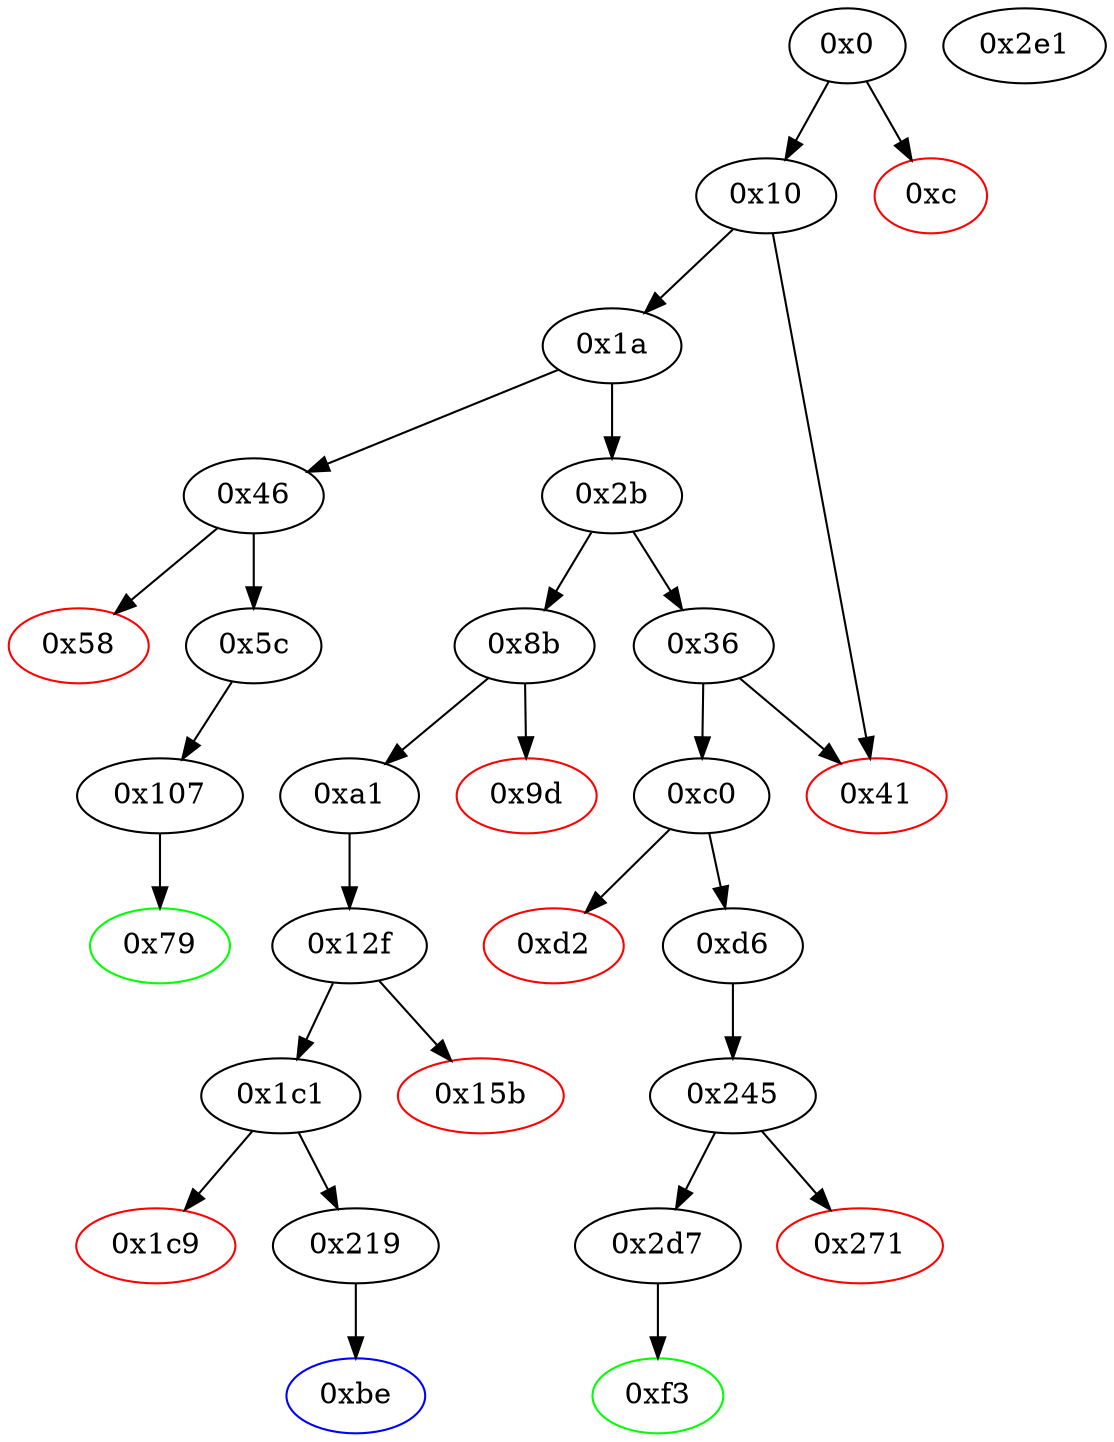strict digraph "" {
"0x10" [fillcolor=white, id="0x10", style=filled, tooltip="Block 0x10\n[0x10:0x19]\n---\nPredecessors: [0x0]\nSuccessors: [0x1a, 0x41]\n---\n0x10 JUMPDEST\n0x11 POP\n0x12 PUSH1 0x4\n0x14 CALLDATASIZE\n0x15 LT\n0x16 PUSH2 0x41\n0x19 JUMPI\n---\n0x10: JUMPDEST \n0x12: V6 = 0x4\n0x14: V7 = CALLDATASIZE\n0x15: V8 = LT V7 0x4\n0x16: V9 = 0x41\n0x19: JUMPI 0x41 V8\n---\nEntry stack: [V2]\nStack pops: 1\nStack additions: []\nExit stack: []\n\nDef sites:\nV2: {0x0.0x5}\n"];
"0xd2" [color=red, fillcolor=white, id="0xd2", style=filled, tooltip="Block 0xd2\n[0xd2:0xd5]\n---\nPredecessors: [0xc0]\nSuccessors: []\n---\n0xd2 PUSH1 0x0\n0xd4 DUP1\n0xd5 REVERT\n---\n0xd2: V64 = 0x0\n0xd5: REVERT 0x0 0x0\n---\nEntry stack: [V13, 0xf3, 0x4, V59]\nStack pops: 0\nStack additions: []\nExit stack: [V13, 0xf3, 0x4, V59]\n\nDef sites:\nV13: {0x1a.0x1f}\n0xf3: {0xc0.0xc1}\n0x4: {0xc0.0xc4}\nV59: {0xc0.0xc8}\n"];
"0x5c" [fillcolor=white, id="0x5c", style=filled, tooltip="Block 0x5c\n[0x5c:0x78]\n---\nPredecessors: [0x46]\nSuccessors: [0x107]\n---\n0x5c JUMPDEST\n0x5d POP\n0x5e CALLDATALOAD\n0x5f PUSH20 0xffffffffffffffffffffffffffffffffffffffff\n0x74 AND\n0x75 PUSH2 0x107\n0x78 JUMP\n---\n0x5c: JUMPDEST \n0x5e: V33 = CALLDATALOAD 0x4\n0x5f: V34 = 0xffffffffffffffffffffffffffffffffffffffff\n0x74: V35 = AND 0xffffffffffffffffffffffffffffffffffffffff V33\n0x75: V36 = 0x107\n0x78: JUMP 0x107\n---\nEntry stack: [V13, 0x79, 0x4, V27]\nStack pops: 2\nStack additions: [V35]\nExit stack: [V13, 0x79, V35]\n\nDef sites:\nV13: {0x1a.0x1f}\n0x79: {0x46.0x47}\n0x4: {0x46.0x4a}\nV27: {0x46.0x4e}\n"];
"0x2e1" [fillcolor=white, id="0x2e1", style=filled, tooltip="Block 0x2e1\n[0x2e1:0x346]\n---\nPredecessors: []\nSuccessors: []\n---\n0x2e1 INVALID\n0x2e2 SLOAD\n0x2e3 PUSH2 0x7267\n0x2e6 PUSH6 0x742063757272\n0x2ed PUSH6 0x6e746c792068\n0x2f4 PUSH2 0x7320\n0x2f7 PUSH15 0x6f2072756e74696d6520636f64652e\n0x307 LOG2\n0x308 PUSH6 0x627a7a723158\n0x30f SHA3\n0x310 SMOD\n0x311 DUP3\n0x312 PUSH27 0x1ee6619eec427005a48b2e311124aaec12d098f5013339b2dfbc9c\n0x32e MISSING 0xbb\n0x32f PUSH23 0x64736f6c634300050b0032\n---\n0x2e1: INVALID \n0x2e2: V162 = S[S0]\n0x2e3: V163 = 0x7267\n0x2e6: V164 = 0x742063757272\n0x2ed: V165 = 0x6e746c792068\n0x2f4: V166 = 0x7320\n0x2f7: V167 = 0x6f2072756e74696d6520636f64652e\n0x307: LOG 0x6f2072756e74696d6520636f64652e 0x7320 0x6e746c792068 0x742063757272\n0x308: V168 = 0x627a7a723158\n0x30f: V169 = SHA3 0x627a7a723158 0x7267\n0x310: V170 = SMOD V169 V162\n0x312: V171 = 0x1ee6619eec427005a48b2e311124aaec12d098f5013339b2dfbc9c\n0x32e: MISSING 0xbb\n0x32f: V172 = 0x64736f6c634300050b0032\n---\nEntry stack: []\nStack pops: 0\nStack additions: [0x1ee6619eec427005a48b2e311124aaec12d098f5013339b2dfbc9c, S2, V170, S1, S2, 0x64736f6c634300050b0032]\nExit stack: []\n\nDef sites:\n"];
"0x1a" [fillcolor=white, id="0x1a", style=filled, tooltip="Block 0x1a\n[0x1a:0x2a]\n---\nPredecessors: [0x10]\nSuccessors: [0x2b, 0x46]\n---\n0x1a PUSH1 0x0\n0x1c CALLDATALOAD\n0x1d PUSH1 0xe0\n0x1f SHR\n0x20 DUP1\n0x21 PUSH4 0x1f6930f4\n0x26 EQ\n0x27 PUSH2 0x46\n0x2a JUMPI\n---\n0x1a: V10 = 0x0\n0x1c: V11 = CALLDATALOAD 0x0\n0x1d: V12 = 0xe0\n0x1f: V13 = SHR 0xe0 V11\n0x21: V14 = 0x1f6930f4\n0x26: V15 = EQ 0x1f6930f4 V13\n0x27: V16 = 0x46\n0x2a: JUMPI 0x46 V15\n---\nEntry stack: []\nStack pops: 0\nStack additions: [V13]\nExit stack: [V13]\n\nDef sites:\n"];
"0x12f" [fillcolor=white, id="0x12f", style=filled, tooltip="Block 0x12f\n[0x12f:0x15a]\n---\nPredecessors: [0xa1]\nSuccessors: [0x15b, 0x1c1]\n---\n0x12f JUMPDEST\n0x130 PUSH20 0xffffffffffffffffffffffffffffffffffffffff\n0x145 DUP2\n0x146 AND\n0x147 PUSH1 0x0\n0x149 SWAP1\n0x14a DUP2\n0x14b MSTORE\n0x14c PUSH1 0x20\n0x14e DUP2\n0x14f SWAP1\n0x150 MSTORE\n0x151 PUSH1 0x40\n0x153 SWAP1\n0x154 SHA3\n0x155 SLOAD\n0x156 ISZERO\n0x157 PUSH2 0x1c1\n0x15a JUMPI\n---\n0x12f: JUMPDEST \n0x130: V84 = 0xffffffffffffffffffffffffffffffffffffffff\n0x146: V85 = AND V54 0xffffffffffffffffffffffffffffffffffffffff\n0x147: V86 = 0x0\n0x14b: M[0x0] = V85\n0x14c: V87 = 0x20\n0x150: M[0x20] = 0x0\n0x151: V88 = 0x40\n0x154: V89 = SHA3 0x0 0x40\n0x155: V90 = S[V89]\n0x156: V91 = ISZERO V90\n0x157: V92 = 0x1c1\n0x15a: JUMPI 0x1c1 V91\n---\nEntry stack: [V13, 0xbe, V54]\nStack pops: 1\nStack additions: [S0]\nExit stack: [V13, 0xbe, V54]\n\nDef sites:\nV13: {0x1a.0x1f}\n0xbe: {0x8b.0x8c}\nV54: {0xa1.0xb9}\n"];
"0x1c9" [color=red, fillcolor=white, id="0x1c9", style=filled, tooltip="Block 0x1c9\n[0x1c9:0x218]\n---\nPredecessors: [0x1c1]\nSuccessors: []\n---\n0x1c9 PUSH1 0x40\n0x1cb MLOAD\n0x1cc PUSH32 0x8c379a000000000000000000000000000000000000000000000000000000000\n0x1ed DUP2\n0x1ee MSTORE\n0x1ef PUSH1 0x4\n0x1f1 ADD\n0x1f2 DUP1\n0x1f3 DUP1\n0x1f4 PUSH1 0x20\n0x1f6 ADD\n0x1f7 DUP3\n0x1f8 DUP2\n0x1f9 SUB\n0x1fa DUP3\n0x1fb MSTORE\n0x1fc PUSH1 0x25\n0x1fe DUP2\n0x1ff MSTORE\n0x200 PUSH1 0x20\n0x202 ADD\n0x203 DUP1\n0x204 PUSH2 0x2e2\n0x207 PUSH1 0x25\n0x209 SWAP2\n0x20a CODECOPY\n0x20b PUSH1 0x40\n0x20d ADD\n0x20e SWAP2\n0x20f POP\n0x210 POP\n0x211 PUSH1 0x40\n0x213 MLOAD\n0x214 DUP1\n0x215 SWAP2\n0x216 SUB\n0x217 SWAP1\n0x218 REVERT\n---\n0x1c9: V111 = 0x40\n0x1cb: V112 = M[0x40]\n0x1cc: V113 = 0x8c379a000000000000000000000000000000000000000000000000000000000\n0x1ee: M[V112] = 0x8c379a000000000000000000000000000000000000000000000000000000000\n0x1ef: V114 = 0x4\n0x1f1: V115 = ADD 0x4 V112\n0x1f4: V116 = 0x20\n0x1f6: V117 = ADD 0x20 V115\n0x1f9: V118 = SUB V117 V115\n0x1fb: M[V115] = V118\n0x1fc: V119 = 0x25\n0x1ff: M[V117] = 0x25\n0x200: V120 = 0x20\n0x202: V121 = ADD 0x20 V117\n0x204: V122 = 0x2e2\n0x207: V123 = 0x25\n0x20a: CODECOPY V121 0x2e2 0x25\n0x20b: V124 = 0x40\n0x20d: V125 = ADD 0x40 V121\n0x211: V126 = 0x40\n0x213: V127 = M[0x40]\n0x216: V128 = SUB V125 V127\n0x218: REVERT V127 V128\n---\nEntry stack: [V13, 0xbe, V54, V109]\nStack pops: 0\nStack additions: []\nExit stack: [V13, 0xbe, V54, V109]\n\nDef sites:\nV13: {0x1a.0x1f}\n0xbe: {0x8b.0x8c}\nV54: {0xa1.0xb9}\nV109: {0x1c1.0x1c3}\n"];
"0x2d7" [fillcolor=white, id="0x2d7", style=filled, tooltip="Block 0x2d7\n[0x2d7:0x2e0]\n---\nPredecessors: [0x245]\nSuccessors: [0xf3]\n---\n0x2d7 JUMPDEST\n0x2d8 SWAP2\n0x2d9 EXTCODEHASH\n0x2da SWAP1\n0x2db SWAP2\n0x2dc EQ\n0x2dd SWAP2\n0x2de SWAP1\n0x2df POP\n0x2e0 JUMP\n---\n0x2d7: JUMPDEST \n0x2d9: V160 = EXTCODEHASH V67\n0x2dc: V161 = EQ V142 V160\n0x2e0: JUMP 0xf3\n---\nEntry stack: [V13, 0xf3, V67, 0x0, V142]\nStack pops: 4\nStack additions: [V161]\nExit stack: [V13, V161]\n\nDef sites:\nV13: {0x1a.0x1f}\n0xf3: {0xc0.0xc1}\nV67: {0xd6.0xee}\n0x0: {0x245.0x25d}\nV142: {0x245.0x26b}\n"];
"0xbe" [color=blue, fillcolor=white, id="0xbe", style=filled, tooltip="Block 0xbe\n[0xbe:0xbf]\n---\nPredecessors: [0x219]\nSuccessors: []\n---\n0xbe JUMPDEST\n0xbf STOP\n---\n0xbe: JUMPDEST \n0xbf: STOP \n---\nEntry stack: [V13]\nStack pops: 0\nStack additions: []\nExit stack: [V13]\n\nDef sites:\nV13: {0x1a.0x1f}\n"];
"0x2b" [fillcolor=white, id="0x2b", style=filled, tooltip="Block 0x2b\n[0x2b:0x35]\n---\nPredecessors: [0x1a]\nSuccessors: [0x36, 0x8b]\n---\n0x2b DUP1\n0x2c PUSH4 0x2ee054d3\n0x31 EQ\n0x32 PUSH2 0x8b\n0x35 JUMPI\n---\n0x2c: V17 = 0x2ee054d3\n0x31: V18 = EQ 0x2ee054d3 V13\n0x32: V19 = 0x8b\n0x35: JUMPI 0x8b V18\n---\nEntry stack: [V13]\nStack pops: 1\nStack additions: [S0]\nExit stack: [V13]\n\nDef sites:\nV13: {0x1a.0x1f}\n"];
"0x36" [fillcolor=white, id="0x36", style=filled, tooltip="Block 0x36\n[0x36:0x40]\n---\nPredecessors: [0x2b]\nSuccessors: [0x41, 0xc0]\n---\n0x36 DUP1\n0x37 PUSH4 0x641f359f\n0x3c EQ\n0x3d PUSH2 0xc0\n0x40 JUMPI\n---\n0x37: V20 = 0x641f359f\n0x3c: V21 = EQ 0x641f359f V13\n0x3d: V22 = 0xc0\n0x40: JUMPI 0xc0 V21\n---\nEntry stack: [V13]\nStack pops: 1\nStack additions: [S0]\nExit stack: [V13]\n\nDef sites:\nV13: {0x1a.0x1f}\n"];
"0x58" [color=red, fillcolor=white, id="0x58", style=filled, tooltip="Block 0x58\n[0x58:0x5b]\n---\nPredecessors: [0x46]\nSuccessors: []\n---\n0x58 PUSH1 0x0\n0x5a DUP1\n0x5b REVERT\n---\n0x58: V32 = 0x0\n0x5b: REVERT 0x0 0x0\n---\nEntry stack: [V13, 0x79, 0x4, V27]\nStack pops: 0\nStack additions: []\nExit stack: [V13, 0x79, 0x4, V27]\n\nDef sites:\nV13: {0x1a.0x1f}\n0x79: {0x46.0x47}\n0x4: {0x46.0x4a}\nV27: {0x46.0x4e}\n"];
"0x107" [fillcolor=white, id="0x107", style=filled, tooltip="Block 0x107\n[0x107:0x12e]\n---\nPredecessors: [0x5c]\nSuccessors: [0x79]\n---\n0x107 JUMPDEST\n0x108 PUSH20 0xffffffffffffffffffffffffffffffffffffffff\n0x11d AND\n0x11e PUSH1 0x0\n0x120 SWAP1\n0x121 DUP2\n0x122 MSTORE\n0x123 PUSH1 0x20\n0x125 DUP2\n0x126 SWAP1\n0x127 MSTORE\n0x128 PUSH1 0x40\n0x12a SWAP1\n0x12b SHA3\n0x12c SLOAD\n0x12d SWAP1\n0x12e JUMP\n---\n0x107: JUMPDEST \n0x108: V77 = 0xffffffffffffffffffffffffffffffffffffffff\n0x11d: V78 = AND 0xffffffffffffffffffffffffffffffffffffffff V35\n0x11e: V79 = 0x0\n0x122: M[0x0] = V78\n0x123: V80 = 0x20\n0x127: M[0x20] = 0x0\n0x128: V81 = 0x40\n0x12b: V82 = SHA3 0x0 0x40\n0x12c: V83 = S[V82]\n0x12e: JUMP 0x79\n---\nEntry stack: [V13, 0x79, V35]\nStack pops: 2\nStack additions: [V83]\nExit stack: [V13, V83]\n\nDef sites:\nV13: {0x1a.0x1f}\n0x79: {0x46.0x47}\nV35: {0x5c.0x74}\n"];
"0x9d" [color=red, fillcolor=white, id="0x9d", style=filled, tooltip="Block 0x9d\n[0x9d:0xa0]\n---\nPredecessors: [0x8b]\nSuccessors: []\n---\n0x9d PUSH1 0x0\n0x9f DUP1\n0xa0 REVERT\n---\n0x9d: V51 = 0x0\n0xa0: REVERT 0x0 0x0\n---\nEntry stack: [V13, 0xbe, 0x4, V46]\nStack pops: 0\nStack additions: []\nExit stack: [V13, 0xbe, 0x4, V46]\n\nDef sites:\nV13: {0x1a.0x1f}\n0xbe: {0x8b.0x8c}\n0x4: {0x8b.0x8f}\nV46: {0x8b.0x93}\n"];
"0x245" [fillcolor=white, id="0x245", style=filled, tooltip="Block 0x245\n[0x245:0x270]\n---\nPredecessors: [0xd6]\nSuccessors: [0x271, 0x2d7]\n---\n0x245 JUMPDEST\n0x246 PUSH20 0xffffffffffffffffffffffffffffffffffffffff\n0x25b DUP2\n0x25c AND\n0x25d PUSH1 0x0\n0x25f SWAP1\n0x260 DUP2\n0x261 MSTORE\n0x262 PUSH1 0x20\n0x264 DUP2\n0x265 SWAP1\n0x266 MSTORE\n0x267 PUSH1 0x40\n0x269 DUP2\n0x26a SHA3\n0x26b SLOAD\n0x26c DUP1\n0x26d PUSH2 0x2d7\n0x270 JUMPI\n---\n0x245: JUMPDEST \n0x246: V136 = 0xffffffffffffffffffffffffffffffffffffffff\n0x25c: V137 = AND V67 0xffffffffffffffffffffffffffffffffffffffff\n0x25d: V138 = 0x0\n0x261: M[0x0] = V137\n0x262: V139 = 0x20\n0x266: M[0x20] = 0x0\n0x267: V140 = 0x40\n0x26a: V141 = SHA3 0x0 0x40\n0x26b: V142 = S[V141]\n0x26d: V143 = 0x2d7\n0x270: JUMPI 0x2d7 V142\n---\nEntry stack: [V13, 0xf3, V67]\nStack pops: 1\nStack additions: [S0, 0x0, V142]\nExit stack: [V13, 0xf3, V67, 0x0, V142]\n\nDef sites:\nV13: {0x1a.0x1f}\n0xf3: {0xc0.0xc1}\nV67: {0xd6.0xee}\n"];
"0x41" [color=red, fillcolor=white, id="0x41", style=filled, tooltip="Block 0x41\n[0x41:0x45]\n---\nPredecessors: [0x10, 0x36]\nSuccessors: []\n---\n0x41 JUMPDEST\n0x42 PUSH1 0x0\n0x44 DUP1\n0x45 REVERT\n---\n0x41: JUMPDEST \n0x42: V23 = 0x0\n0x45: REVERT 0x0 0x0\n---\nEntry stack: [V13]\nStack pops: 0\nStack additions: []\nExit stack: [V13]\n\nDef sites:\nV13: {0x1a.0x1f}\n"];
"0x46" [fillcolor=white, id="0x46", style=filled, tooltip="Block 0x46\n[0x46:0x57]\n---\nPredecessors: [0x1a]\nSuccessors: [0x58, 0x5c]\n---\n0x46 JUMPDEST\n0x47 PUSH2 0x79\n0x4a PUSH1 0x4\n0x4c DUP1\n0x4d CALLDATASIZE\n0x4e SUB\n0x4f PUSH1 0x20\n0x51 DUP2\n0x52 LT\n0x53 ISZERO\n0x54 PUSH2 0x5c\n0x57 JUMPI\n---\n0x46: JUMPDEST \n0x47: V24 = 0x79\n0x4a: V25 = 0x4\n0x4d: V26 = CALLDATASIZE\n0x4e: V27 = SUB V26 0x4\n0x4f: V28 = 0x20\n0x52: V29 = LT V27 0x20\n0x53: V30 = ISZERO V29\n0x54: V31 = 0x5c\n0x57: JUMPI 0x5c V30\n---\nEntry stack: [V13]\nStack pops: 0\nStack additions: [0x79, 0x4, V27]\nExit stack: [V13, 0x79, 0x4, V27]\n\nDef sites:\nV13: {0x1a.0x1f}\n"];
"0x8b" [fillcolor=white, id="0x8b", style=filled, tooltip="Block 0x8b\n[0x8b:0x9c]\n---\nPredecessors: [0x2b]\nSuccessors: [0x9d, 0xa1]\n---\n0x8b JUMPDEST\n0x8c PUSH2 0xbe\n0x8f PUSH1 0x4\n0x91 DUP1\n0x92 CALLDATASIZE\n0x93 SUB\n0x94 PUSH1 0x20\n0x96 DUP2\n0x97 LT\n0x98 ISZERO\n0x99 PUSH2 0xa1\n0x9c JUMPI\n---\n0x8b: JUMPDEST \n0x8c: V43 = 0xbe\n0x8f: V44 = 0x4\n0x92: V45 = CALLDATASIZE\n0x93: V46 = SUB V45 0x4\n0x94: V47 = 0x20\n0x97: V48 = LT V46 0x20\n0x98: V49 = ISZERO V48\n0x99: V50 = 0xa1\n0x9c: JUMPI 0xa1 V49\n---\nEntry stack: [V13]\nStack pops: 0\nStack additions: [0xbe, 0x4, V46]\nExit stack: [V13, 0xbe, 0x4, V46]\n\nDef sites:\nV13: {0x1a.0x1f}\n"];
"0x271" [color=red, fillcolor=white, id="0x271", style=filled, tooltip="Block 0x271\n[0x271:0x2d6]\n---\nPredecessors: [0x245]\nSuccessors: []\n---\n0x271 PUSH1 0x40\n0x273 DUP1\n0x274 MLOAD\n0x275 PUSH32 0x8c379a000000000000000000000000000000000000000000000000000000000\n0x296 DUP2\n0x297 MSTORE\n0x298 PUSH1 0x20\n0x29a PUSH1 0x4\n0x29c DUP3\n0x29d ADD\n0x29e MSTORE\n0x29f PUSH1 0x1a\n0x2a1 PUSH1 0x24\n0x2a3 DUP3\n0x2a4 ADD\n0x2a5 MSTORE\n0x2a6 PUSH32 0x546172676574206e6f742079657420726567697374657265642e000000000000\n0x2c7 PUSH1 0x44\n0x2c9 DUP3\n0x2ca ADD\n0x2cb MSTORE\n0x2cc SWAP1\n0x2cd MLOAD\n0x2ce SWAP1\n0x2cf DUP2\n0x2d0 SWAP1\n0x2d1 SUB\n0x2d2 PUSH1 0x64\n0x2d4 ADD\n0x2d5 SWAP1\n0x2d6 REVERT\n---\n0x271: V144 = 0x40\n0x274: V145 = M[0x40]\n0x275: V146 = 0x8c379a000000000000000000000000000000000000000000000000000000000\n0x297: M[V145] = 0x8c379a000000000000000000000000000000000000000000000000000000000\n0x298: V147 = 0x20\n0x29a: V148 = 0x4\n0x29d: V149 = ADD V145 0x4\n0x29e: M[V149] = 0x20\n0x29f: V150 = 0x1a\n0x2a1: V151 = 0x24\n0x2a4: V152 = ADD V145 0x24\n0x2a5: M[V152] = 0x1a\n0x2a6: V153 = 0x546172676574206e6f742079657420726567697374657265642e000000000000\n0x2c7: V154 = 0x44\n0x2ca: V155 = ADD V145 0x44\n0x2cb: M[V155] = 0x546172676574206e6f742079657420726567697374657265642e000000000000\n0x2cd: V156 = M[0x40]\n0x2d1: V157 = SUB V145 V156\n0x2d2: V158 = 0x64\n0x2d4: V159 = ADD 0x64 V157\n0x2d6: REVERT V156 V159\n---\nEntry stack: [V13, 0xf3, V67, 0x0, V142]\nStack pops: 0\nStack additions: []\nExit stack: [V13, 0xf3, V67, 0x0, V142]\n\nDef sites:\nV13: {0x1a.0x1f}\n0xf3: {0xc0.0xc1}\nV67: {0xd6.0xee}\n0x0: {0x245.0x25d}\nV142: {0x245.0x26b}\n"];
"0xa1" [fillcolor=white, id="0xa1", style=filled, tooltip="Block 0xa1\n[0xa1:0xbd]\n---\nPredecessors: [0x8b]\nSuccessors: [0x12f]\n---\n0xa1 JUMPDEST\n0xa2 POP\n0xa3 CALLDATALOAD\n0xa4 PUSH20 0xffffffffffffffffffffffffffffffffffffffff\n0xb9 AND\n0xba PUSH2 0x12f\n0xbd JUMP\n---\n0xa1: JUMPDEST \n0xa3: V52 = CALLDATALOAD 0x4\n0xa4: V53 = 0xffffffffffffffffffffffffffffffffffffffff\n0xb9: V54 = AND 0xffffffffffffffffffffffffffffffffffffffff V52\n0xba: V55 = 0x12f\n0xbd: JUMP 0x12f\n---\nEntry stack: [V13, 0xbe, 0x4, V46]\nStack pops: 2\nStack additions: [V54]\nExit stack: [V13, 0xbe, V54]\n\nDef sites:\nV13: {0x1a.0x1f}\n0xbe: {0x8b.0x8c}\n0x4: {0x8b.0x8f}\nV46: {0x8b.0x93}\n"];
"0xf3" [color=green, fillcolor=white, id="0xf3", style=filled, tooltip="Block 0xf3\n[0xf3:0x106]\n---\nPredecessors: [0x2d7]\nSuccessors: []\n---\n0xf3 JUMPDEST\n0xf4 PUSH1 0x40\n0xf6 DUP1\n0xf7 MLOAD\n0xf8 SWAP2\n0xf9 ISZERO\n0xfa ISZERO\n0xfb DUP3\n0xfc MSTORE\n0xfd MLOAD\n0xfe SWAP1\n0xff DUP2\n0x100 SWAP1\n0x101 SUB\n0x102 PUSH1 0x20\n0x104 ADD\n0x105 SWAP1\n0x106 RETURN\n---\n0xf3: JUMPDEST \n0xf4: V69 = 0x40\n0xf7: V70 = M[0x40]\n0xf9: V71 = ISZERO V161\n0xfa: V72 = ISZERO V71\n0xfc: M[V70] = V72\n0xfd: V73 = M[0x40]\n0x101: V74 = SUB V70 V73\n0x102: V75 = 0x20\n0x104: V76 = ADD 0x20 V74\n0x106: RETURN V73 V76\n---\nEntry stack: [V13, V161]\nStack pops: 1\nStack additions: []\nExit stack: [V13]\n\nDef sites:\nV13: {0x1a.0x1f}\nV161: {0x2d7.0x2dc}\n"];
"0x219" [fillcolor=white, id="0x219", style=filled, tooltip="Block 0x219\n[0x219:0x244]\n---\nPredecessors: [0x1c1]\nSuccessors: [0xbe]\n---\n0x219 JUMPDEST\n0x21a POP\n0x21b PUSH20 0xffffffffffffffffffffffffffffffffffffffff\n0x230 DUP2\n0x231 AND\n0x232 PUSH1 0x0\n0x234 SWAP1\n0x235 DUP2\n0x236 MSTORE\n0x237 PUSH1 0x20\n0x239 DUP2\n0x23a SWAP1\n0x23b MSTORE\n0x23c PUSH1 0x40\n0x23e SWAP1\n0x23f SHA3\n0x240 SWAP1\n0x241 EXTCODEHASH\n0x242 SWAP1\n0x243 SSTORE\n0x244 JUMP\n---\n0x219: JUMPDEST \n0x21b: V129 = 0xffffffffffffffffffffffffffffffffffffffff\n0x231: V130 = AND V54 0xffffffffffffffffffffffffffffffffffffffff\n0x232: V131 = 0x0\n0x236: M[0x0] = V130\n0x237: V132 = 0x20\n0x23b: M[0x20] = 0x0\n0x23c: V133 = 0x40\n0x23f: V134 = SHA3 0x0 0x40\n0x241: V135 = EXTCODEHASH V54\n0x243: S[V134] = V135\n0x244: JUMP 0xbe\n---\nEntry stack: [V13, 0xbe, V54, V109]\nStack pops: 3\nStack additions: []\nExit stack: [V13]\n\nDef sites:\nV13: {0x1a.0x1f}\n0xbe: {0x8b.0x8c}\nV54: {0xa1.0xb9}\nV109: {0x1c1.0x1c3}\n"];
"0xd6" [fillcolor=white, id="0xd6", style=filled, tooltip="Block 0xd6\n[0xd6:0xf2]\n---\nPredecessors: [0xc0]\nSuccessors: [0x245]\n---\n0xd6 JUMPDEST\n0xd7 POP\n0xd8 CALLDATALOAD\n0xd9 PUSH20 0xffffffffffffffffffffffffffffffffffffffff\n0xee AND\n0xef PUSH2 0x245\n0xf2 JUMP\n---\n0xd6: JUMPDEST \n0xd8: V65 = CALLDATALOAD 0x4\n0xd9: V66 = 0xffffffffffffffffffffffffffffffffffffffff\n0xee: V67 = AND 0xffffffffffffffffffffffffffffffffffffffff V65\n0xef: V68 = 0x245\n0xf2: JUMP 0x245\n---\nEntry stack: [V13, 0xf3, 0x4, V59]\nStack pops: 2\nStack additions: [V67]\nExit stack: [V13, 0xf3, V67]\n\nDef sites:\nV13: {0x1a.0x1f}\n0xf3: {0xc0.0xc1}\n0x4: {0xc0.0xc4}\nV59: {0xc0.0xc8}\n"];
"0xc0" [fillcolor=white, id="0xc0", style=filled, tooltip="Block 0xc0\n[0xc0:0xd1]\n---\nPredecessors: [0x36]\nSuccessors: [0xd2, 0xd6]\n---\n0xc0 JUMPDEST\n0xc1 PUSH2 0xf3\n0xc4 PUSH1 0x4\n0xc6 DUP1\n0xc7 CALLDATASIZE\n0xc8 SUB\n0xc9 PUSH1 0x20\n0xcb DUP2\n0xcc LT\n0xcd ISZERO\n0xce PUSH2 0xd6\n0xd1 JUMPI\n---\n0xc0: JUMPDEST \n0xc1: V56 = 0xf3\n0xc4: V57 = 0x4\n0xc7: V58 = CALLDATASIZE\n0xc8: V59 = SUB V58 0x4\n0xc9: V60 = 0x20\n0xcc: V61 = LT V59 0x20\n0xcd: V62 = ISZERO V61\n0xce: V63 = 0xd6\n0xd1: JUMPI 0xd6 V62\n---\nEntry stack: [V13]\nStack pops: 0\nStack additions: [0xf3, 0x4, V59]\nExit stack: [V13, 0xf3, 0x4, V59]\n\nDef sites:\nV13: {0x1a.0x1f}\n"];
"0x1c1" [fillcolor=white, id="0x1c1", style=filled, tooltip="Block 0x1c1\n[0x1c1:0x1c8]\n---\nPredecessors: [0x12f]\nSuccessors: [0x1c9, 0x219]\n---\n0x1c1 JUMPDEST\n0x1c2 DUP1\n0x1c3 EXTCODESIZE\n0x1c4 DUP1\n0x1c5 PUSH2 0x219\n0x1c8 JUMPI\n---\n0x1c1: JUMPDEST \n0x1c3: V109 = EXTCODESIZE V54\n0x1c5: V110 = 0x219\n0x1c8: JUMPI 0x219 V109\n---\nEntry stack: [V13, 0xbe, V54]\nStack pops: 1\nStack additions: [S0, V109]\nExit stack: [V13, 0xbe, V54, V109]\n\nDef sites:\nV13: {0x1a.0x1f}\n0xbe: {0x8b.0x8c}\nV54: {0xa1.0xb9}\n"];
"0x79" [color=green, fillcolor=white, id="0x79", style=filled, tooltip="Block 0x79\n[0x79:0x8a]\n---\nPredecessors: [0x107]\nSuccessors: []\n---\n0x79 JUMPDEST\n0x7a PUSH1 0x40\n0x7c DUP1\n0x7d MLOAD\n0x7e SWAP2\n0x7f DUP3\n0x80 MSTORE\n0x81 MLOAD\n0x82 SWAP1\n0x83 DUP2\n0x84 SWAP1\n0x85 SUB\n0x86 PUSH1 0x20\n0x88 ADD\n0x89 SWAP1\n0x8a RETURN\n---\n0x79: JUMPDEST \n0x7a: V37 = 0x40\n0x7d: V38 = M[0x40]\n0x80: M[V38] = V83\n0x81: V39 = M[0x40]\n0x85: V40 = SUB V38 V39\n0x86: V41 = 0x20\n0x88: V42 = ADD 0x20 V40\n0x8a: RETURN V39 V42\n---\nEntry stack: [V13, V83]\nStack pops: 1\nStack additions: []\nExit stack: [V13]\n\nDef sites:\nV13: {0x1a.0x1f}\nV83: {0x107.0x12c}\n"];
"0x15b" [color=red, fillcolor=white, id="0x15b", style=filled, tooltip="Block 0x15b\n[0x15b:0x1c0]\n---\nPredecessors: [0x12f]\nSuccessors: []\n---\n0x15b PUSH1 0x40\n0x15d DUP1\n0x15e MLOAD\n0x15f PUSH32 0x8c379a000000000000000000000000000000000000000000000000000000000\n0x180 DUP2\n0x181 MSTORE\n0x182 PUSH1 0x20\n0x184 PUSH1 0x4\n0x186 DUP3\n0x187 ADD\n0x188 MSTORE\n0x189 PUSH1 0x1a\n0x18b PUSH1 0x24\n0x18d DUP3\n0x18e ADD\n0x18f MSTORE\n0x190 PUSH32 0x54617267657420616c726561647920726567697374657265642e000000000000\n0x1b1 PUSH1 0x44\n0x1b3 DUP3\n0x1b4 ADD\n0x1b5 MSTORE\n0x1b6 SWAP1\n0x1b7 MLOAD\n0x1b8 SWAP1\n0x1b9 DUP2\n0x1ba SWAP1\n0x1bb SUB\n0x1bc PUSH1 0x64\n0x1be ADD\n0x1bf SWAP1\n0x1c0 REVERT\n---\n0x15b: V93 = 0x40\n0x15e: V94 = M[0x40]\n0x15f: V95 = 0x8c379a000000000000000000000000000000000000000000000000000000000\n0x181: M[V94] = 0x8c379a000000000000000000000000000000000000000000000000000000000\n0x182: V96 = 0x20\n0x184: V97 = 0x4\n0x187: V98 = ADD V94 0x4\n0x188: M[V98] = 0x20\n0x189: V99 = 0x1a\n0x18b: V100 = 0x24\n0x18e: V101 = ADD V94 0x24\n0x18f: M[V101] = 0x1a\n0x190: V102 = 0x54617267657420616c726561647920726567697374657265642e000000000000\n0x1b1: V103 = 0x44\n0x1b4: V104 = ADD V94 0x44\n0x1b5: M[V104] = 0x54617267657420616c726561647920726567697374657265642e000000000000\n0x1b7: V105 = M[0x40]\n0x1bb: V106 = SUB V94 V105\n0x1bc: V107 = 0x64\n0x1be: V108 = ADD 0x64 V106\n0x1c0: REVERT V105 V108\n---\nEntry stack: [V13, 0xbe, V54]\nStack pops: 0\nStack additions: []\nExit stack: [V13, 0xbe, V54]\n\nDef sites:\nV13: {0x1a.0x1f}\n0xbe: {0x8b.0x8c}\nV54: {0xa1.0xb9}\n"];
"0xc" [color=red, fillcolor=white, id="0xc", style=filled, tooltip="Block 0xc\n[0xc:0xf]\n---\nPredecessors: [0x0]\nSuccessors: []\n---\n0xc PUSH1 0x0\n0xe DUP1\n0xf REVERT\n---\n0xc: V5 = 0x0\n0xf: REVERT 0x0 0x0\n---\nEntry stack: [V2]\nStack pops: 0\nStack additions: []\nExit stack: [V2]\n\nDef sites:\nV2: {0x0.0x5}\n"];
"0x0" [fillcolor=white, id="0x0", style=filled, tooltip="Block 0x0\n[0x0:0xb]\n---\nPredecessors: []\nSuccessors: [0xc, 0x10]\n---\n0x0 PUSH1 0x80\n0x2 PUSH1 0x40\n0x4 MSTORE\n0x5 CALLVALUE\n0x6 DUP1\n0x7 ISZERO\n0x8 PUSH2 0x10\n0xb JUMPI\n---\n0x0: V0 = 0x80\n0x2: V1 = 0x40\n0x4: M[0x40] = 0x80\n0x5: V2 = CALLVALUE\n0x7: V3 = ISZERO V2\n0x8: V4 = 0x10\n0xb: JUMPI 0x10 V3\n---\nEntry stack: []\nStack pops: 0\nStack additions: [V2]\nExit stack: [V2]\n\nDef sites:\n"];
"0x10" -> "0x1a";
"0x10" -> "0x41";
"0x5c" -> "0x107";
"0x1a" -> "0x2b";
"0x1a" -> "0x46";
"0x12f" -> "0x1c1";
"0x12f" -> "0x15b";
"0x2d7" -> "0xf3";
"0x2b" -> "0x8b";
"0x2b" -> "0x36";
"0x36" -> "0xc0";
"0x36" -> "0x41";
"0x107" -> "0x79";
"0x245" -> "0x271";
"0x245" -> "0x2d7";
"0x46" -> "0x58";
"0x46" -> "0x5c";
"0x8b" -> "0x9d";
"0x8b" -> "0xa1";
"0xa1" -> "0x12f";
"0x219" -> "0xbe";
"0xd6" -> "0x245";
"0xc0" -> "0xd2";
"0xc0" -> "0xd6";
"0x1c1" -> "0x1c9";
"0x1c1" -> "0x219";
"0x0" -> "0x10";
"0x0" -> "0xc";
}

